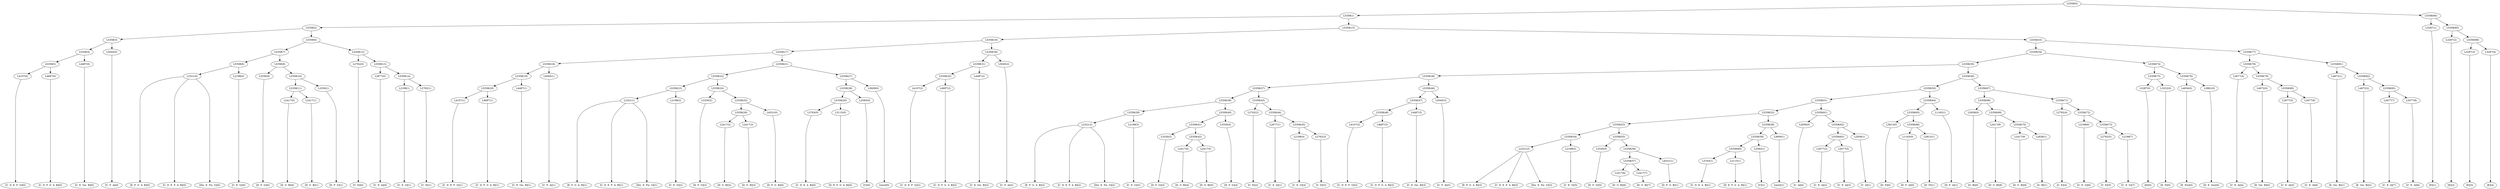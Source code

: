 digraph sample{
"L4107(0)"->"[C  D  E  F  G](0)"
"L4697(0)"->"[C  D  F  G  A  B](0)"
"L5358(5)"->"L4107(0)"
"L5358(5)"->"L4697(0)"
"L4487(0)"->"[C  E  Gis  B](0)"
"L5358(4)"->"L5358(5)"
"L5358(4)"->"L4487(0)"
"L5045(0)"->"[C  F  A](0)"
"L5358(3)"->"L5358(4)"
"L5358(3)"->"L5045(0)"
"L2321(0)"->"[E  F  G  A  B](0)"
"L2321(0)"->"[C  D  E  F  A  B](0)"
"L2321(0)"->"[Dis  E  Fis  G](0)"
"L2198(0)"->"[C  E  G](0)"
"L5358(8)"->"L2321(0)"
"L5358(8)"->"L2198(0)"
"L3330(0)"->"[D  F  G](0)"
"L2417(0)"->"[D  G  B](0)"
"L2417(1)"->"[D  G  B](1)"
"L5358(11)"->"L2417(0)"
"L5358(11)"->"L2417(1)"
"L3330(1)"->"[D  F  G](1)"
"L5358(10)"->"L5358(11)"
"L5358(10)"->"L3330(1)"
"L5358(9)"->"L3330(0)"
"L5358(9)"->"L5358(10)"
"L5358(7)"->"L5358(8)"
"L5358(7)"->"L5358(9)"
"L2762(0)"->"[C  E](0)"
"L2677(0)"->"[C  E  A](0)"
"L2198(1)"->"[C  E  G](1)"
"L2762(1)"->"[C  E](1)"
"L5358(14)"->"L2198(1)"
"L5358(14)"->"L2762(1)"
"L5358(13)"->"L2677(0)"
"L5358(13)"->"L5358(14)"
"L5358(12)"->"L2762(0)"
"L5358(12)"->"L5358(13)"
"L5358(6)"->"L5358(7)"
"L5358(6)"->"L5358(12)"
"L5358(2)"->"L5358(3)"
"L5358(2)"->"L5358(6)"
"L4107(1)"->"[C  D  E  F  G](1)"
"L4697(1)"->"[C  D  F  G  A  B](1)"
"L5358(20)"->"L4107(1)"
"L5358(20)"->"L4697(1)"
"L4487(1)"->"[C  E  Gis  B](1)"
"L5358(19)"->"L5358(20)"
"L5358(19)"->"L4487(1)"
"L5045(1)"->"[C  F  A](1)"
"L5358(18)"->"L5358(19)"
"L5358(18)"->"L5045(1)"
"L2321(1)"->"[E  F  G  A  B](1)"
"L2321(1)"->"[C  D  E  F  A  B](1)"
"L2321(1)"->"[Dis  E  Fis  G](1)"
"L2198(2)"->"[C  E  G](2)"
"L5358(23)"->"L2321(1)"
"L5358(23)"->"L2198(2)"
"L3330(2)"->"[D  F  G](2)"
"L2417(2)"->"[D  G  B](2)"
"L2417(3)"->"[D  G  B](3)"
"L5358(26)"->"L2417(2)"
"L5358(26)"->"L2417(3)"
"L4531(0)"->"[D  F  G  B](0)"
"L5358(25)"->"L5358(26)"
"L5358(25)"->"L4531(0)"
"L5358(24)"->"L3330(2)"
"L5358(24)"->"L5358(25)"
"L5358(22)"->"L5358(23)"
"L5358(22)"->"L5358(24)"
"L3763(0)"->"[C  D  E  A  B](0)"
"L3115(0)"->"[D  E  F  G  A  B](0)"
"L5358(29)"->"L3763(0)"
"L5358(29)"->"L3115(0)"
"L2583(0)"->"[C](0)"
"L5358(28)"->"L5358(29)"
"L5358(28)"->"L2583(0)"
"L3609(0)"->"[rest](0)"
"L5358(27)"->"L5358(28)"
"L5358(27)"->"L3609(0)"
"L5358(21)"->"L5358(22)"
"L5358(21)"->"L5358(27)"
"L5358(17)"->"L5358(18)"
"L5358(17)"->"L5358(21)"
"L4107(2)"->"[C  D  E  F  G](2)"
"L4697(2)"->"[C  D  F  G  A  B](2)"
"L5358(32)"->"L4107(2)"
"L5358(32)"->"L4697(2)"
"L4487(2)"->"[C  E  Gis  B](2)"
"L5358(31)"->"L5358(32)"
"L5358(31)"->"L4487(2)"
"L5045(2)"->"[C  F  A](2)"
"L5358(30)"->"L5358(31)"
"L5358(30)"->"L5045(2)"
"L5358(16)"->"L5358(17)"
"L5358(16)"->"L5358(30)"
"L2321(2)"->"[E  F  G  A  B](2)"
"L2321(2)"->"[C  D  E  F  A  B](2)"
"L2321(2)"->"[Dis  E  Fis  G](2)"
"L2198(3)"->"[C  E  G](3)"
"L5358(39)"->"L2321(2)"
"L5358(39)"->"L2198(3)"
"L3330(3)"->"[D  F  G](3)"
"L2417(4)"->"[D  G  B](4)"
"L2417(5)"->"[D  G  B](5)"
"L5358(42)"->"L2417(4)"
"L5358(42)"->"L2417(5)"
"L5358(41)"->"L3330(3)"
"L5358(41)"->"L5358(42)"
"L3330(4)"->"[D  F  G](4)"
"L5358(40)"->"L5358(41)"
"L5358(40)"->"L3330(4)"
"L5358(38)"->"L5358(39)"
"L5358(38)"->"L5358(40)"
"L2762(2)"->"[C  E](2)"
"L2677(1)"->"[C  E  A](1)"
"L2198(4)"->"[C  E  G](4)"
"L2762(3)"->"[C  E](3)"
"L5358(45)"->"L2198(4)"
"L5358(45)"->"L2762(3)"
"L5358(44)"->"L2677(1)"
"L5358(44)"->"L5358(45)"
"L5358(43)"->"L2762(2)"
"L5358(43)"->"L5358(44)"
"L5358(37)"->"L5358(38)"
"L5358(37)"->"L5358(43)"
"L4107(3)"->"[C  D  E  F  G](3)"
"L4697(3)"->"[C  D  F  G  A  B](3)"
"L5358(48)"->"L4107(3)"
"L5358(48)"->"L4697(3)"
"L4487(3)"->"[C  E  Gis  B](3)"
"L5358(47)"->"L5358(48)"
"L5358(47)"->"L4487(3)"
"L5045(3)"->"[C  F  A](3)"
"L5358(46)"->"L5358(47)"
"L5358(46)"->"L5045(3)"
"L5358(36)"->"L5358(37)"
"L5358(36)"->"L5358(46)"
"L2321(3)"->"[E  F  G  A  B](3)"
"L2321(3)"->"[C  D  E  F  A  B](3)"
"L2321(3)"->"[Dis  E  Fis  G](3)"
"L2198(5)"->"[C  E  G](5)"
"L5358(54)"->"L2321(3)"
"L5358(54)"->"L2198(5)"
"L3330(5)"->"[D  F  G](5)"
"L2417(6)"->"[D  G  B](6)"
"L2417(7)"->"[D  G  B](7)"
"L5358(57)"->"L2417(6)"
"L5358(57)"->"L2417(7)"
"L4531(1)"->"[D  F  G  B](1)"
"L5358(56)"->"L5358(57)"
"L5358(56)"->"L4531(1)"
"L5358(55)"->"L3330(5)"
"L5358(55)"->"L5358(56)"
"L5358(53)"->"L5358(54)"
"L5358(53)"->"L5358(55)"
"L3763(1)"->"[C  D  E  A  B](1)"
"L3115(1)"->"[D  E  F  G  A  B](1)"
"L5358(60)"->"L3763(1)"
"L5358(60)"->"L3115(1)"
"L2583(1)"->"[C](1)"
"L5358(59)"->"L5358(60)"
"L5358(59)"->"L2583(1)"
"L3609(1)"->"[rest](1)"
"L5358(58)"->"L5358(59)"
"L5358(58)"->"L3609(1)"
"L5358(52)"->"L5358(53)"
"L5358(52)"->"L5358(58)"
"L2056(0)"->"[C  A](0)"
"L2677(2)"->"[C  E  A](2)"
"L2677(3)"->"[C  E  A](3)"
"L5358(63)"->"L2677(2)"
"L5358(63)"->"L2677(3)"
"L2056(1)"->"[C  A](1)"
"L5358(62)"->"L5358(63)"
"L5358(62)"->"L2056(1)"
"L5358(61)"->"L2056(0)"
"L5358(61)"->"L5358(62)"
"L5358(51)"->"L5358(52)"
"L5358(51)"->"L5358(61)"
"L3813(0)"->"[D  F](0)"
"L1163(0)"->"[D  F  A](0)"
"L3813(1)"->"[D  F](1)"
"L5358(66)"->"L1163(0)"
"L5358(66)"->"L3813(1)"
"L5358(65)"->"L3813(0)"
"L5358(65)"->"L5358(66)"
"L1163(1)"->"[D  F  A](1)"
"L5358(64)"->"L5358(65)"
"L5358(64)"->"L1163(1)"
"L5358(50)"->"L5358(51)"
"L5358(50)"->"L5358(64)"
"L2638(0)"->"[G  B](0)"
"L2417(8)"->"[D  G  B](8)"
"L2417(9)"->"[D  G  B](9)"
"L2638(1)"->"[G  B](1)"
"L5358(70)"->"L2417(9)"
"L5358(70)"->"L2638(1)"
"L5358(69)"->"L2417(8)"
"L5358(69)"->"L5358(70)"
"L5358(68)"->"L2638(0)"
"L5358(68)"->"L5358(69)"
"L2762(4)"->"[C  E](4)"
"L2198(6)"->"[C  E  G](6)"
"L2762(5)"->"[C  E](5)"
"L2198(7)"->"[C  E  G](7)"
"L5358(73)"->"L2762(5)"
"L5358(73)"->"L2198(7)"
"L5358(72)"->"L2198(6)"
"L5358(72)"->"L5358(73)"
"L5358(71)"->"L2762(4)"
"L5358(71)"->"L5358(72)"
"L5358(67)"->"L5358(68)"
"L5358(67)"->"L5358(71)"
"L5358(49)"->"L5358(50)"
"L5358(49)"->"L5358(67)"
"L5358(35)"->"L5358(36)"
"L5358(35)"->"L5358(49)"
"L3287(0)"->"[E](0)"
"L3222(0)"->"[E  F](0)"
"L5358(75)"->"L3287(0)"
"L5358(75)"->"L3222(0)"
"L4834(0)"->"[E  Fis](0)"
"L3881(0)"->"[D  E  Gis](0)"
"L5358(76)"->"L4834(0)"
"L5358(76)"->"L3881(0)"
"L5358(74)"->"L5358(75)"
"L5358(74)"->"L5358(76)"
"L5358(34)"->"L5358(35)"
"L5358(34)"->"L5358(74)"
"L2677(4)"->"[C  E  A](4)"
"L4672(0)"->"[E  Gis  B](0)"
"L2677(5)"->"[C  E  A](5)"
"L2677(6)"->"[C  E  A](6)"
"L5358(80)"->"L2677(5)"
"L5358(80)"->"L2677(6)"
"L5358(79)"->"L4672(0)"
"L5358(79)"->"L5358(80)"
"L5358(78)"->"L2677(4)"
"L5358(78)"->"L5358(79)"
"L4672(1)"->"[E  Gis  B](1)"
"L4672(2)"->"[E  Gis  B](2)"
"L2677(7)"->"[C  E  A](7)"
"L2677(8)"->"[C  E  A](8)"
"L5358(83)"->"L2677(7)"
"L5358(83)"->"L2677(8)"
"L5358(82)"->"L4672(2)"
"L5358(82)"->"L5358(83)"
"L5358(81)"->"L4672(1)"
"L5358(81)"->"L5358(82)"
"L5358(77)"->"L5358(78)"
"L5358(77)"->"L5358(81)"
"L5358(33)"->"L5358(34)"
"L5358(33)"->"L5358(77)"
"L5358(15)"->"L5358(16)"
"L5358(15)"->"L5358(33)"
"L5358(1)"->"L5358(2)"
"L5358(1)"->"L5358(15)"
"L3287(1)"->"[E](1)"
"L3287(2)"->"[E](2)"
"L3287(3)"->"[E](3)"
"L3287(4)"->"[E](4)"
"L5358(86)"->"L3287(3)"
"L5358(86)"->"L3287(4)"
"L5358(85)"->"L3287(2)"
"L5358(85)"->"L5358(86)"
"L5358(84)"->"L3287(1)"
"L5358(84)"->"L5358(85)"
"L5358(0)"->"L5358(1)"
"L5358(0)"->"L5358(84)"
{rank = min; "L5358(0)"}
{rank = same; "L5358(1)"; "L5358(84)";}
{rank = same; "L5358(2)"; "L5358(15)"; "L3287(1)"; "L5358(85)";}
{rank = same; "L5358(3)"; "L5358(6)"; "L5358(16)"; "L5358(33)"; "L3287(2)"; "L5358(86)";}
{rank = same; "L5358(4)"; "L5045(0)"; "L5358(7)"; "L5358(12)"; "L5358(17)"; "L5358(30)"; "L5358(34)"; "L5358(77)"; "L3287(3)"; "L3287(4)";}
{rank = same; "L5358(5)"; "L4487(0)"; "L5358(8)"; "L5358(9)"; "L2762(0)"; "L5358(13)"; "L5358(18)"; "L5358(21)"; "L5358(31)"; "L5045(2)"; "L5358(35)"; "L5358(74)"; "L5358(78)"; "L5358(81)";}
{rank = same; "L4107(0)"; "L4697(0)"; "L2321(0)"; "L2198(0)"; "L3330(0)"; "L5358(10)"; "L2677(0)"; "L5358(14)"; "L5358(19)"; "L5045(1)"; "L5358(22)"; "L5358(27)"; "L5358(32)"; "L4487(2)"; "L5358(36)"; "L5358(49)"; "L5358(75)"; "L5358(76)"; "L2677(4)"; "L5358(79)"; "L4672(1)"; "L5358(82)";}
{rank = same; "L5358(11)"; "L3330(1)"; "L2198(1)"; "L2762(1)"; "L5358(20)"; "L4487(1)"; "L5358(23)"; "L5358(24)"; "L5358(28)"; "L3609(0)"; "L4107(2)"; "L4697(2)"; "L5358(37)"; "L5358(46)"; "L5358(50)"; "L5358(67)"; "L3287(0)"; "L3222(0)"; "L4834(0)"; "L3881(0)"; "L4672(0)"; "L5358(80)"; "L4672(2)"; "L5358(83)";}
{rank = same; "L2417(0)"; "L2417(1)"; "L4107(1)"; "L4697(1)"; "L2321(1)"; "L2198(2)"; "L3330(2)"; "L5358(25)"; "L5358(29)"; "L2583(0)"; "L5358(38)"; "L5358(43)"; "L5358(47)"; "L5045(3)"; "L5358(51)"; "L5358(64)"; "L5358(68)"; "L5358(71)"; "L2677(5)"; "L2677(6)"; "L2677(7)"; "L2677(8)";}
{rank = same; "L5358(26)"; "L4531(0)"; "L3763(0)"; "L3115(0)"; "L5358(39)"; "L5358(40)"; "L2762(2)"; "L5358(44)"; "L5358(48)"; "L4487(3)"; "L5358(52)"; "L5358(61)"; "L5358(65)"; "L1163(1)"; "L2638(0)"; "L5358(69)"; "L2762(4)"; "L5358(72)";}
{rank = same; "L2417(2)"; "L2417(3)"; "L2321(2)"; "L2198(3)"; "L5358(41)"; "L3330(4)"; "L2677(1)"; "L5358(45)"; "L4107(3)"; "L4697(3)"; "L5358(53)"; "L5358(58)"; "L2056(0)"; "L5358(62)"; "L3813(0)"; "L5358(66)"; "L2417(8)"; "L5358(70)"; "L2198(6)"; "L5358(73)";}
{rank = same; "L3330(3)"; "L5358(42)"; "L2198(4)"; "L2762(3)"; "L5358(54)"; "L5358(55)"; "L5358(59)"; "L3609(1)"; "L5358(63)"; "L2056(1)"; "L1163(0)"; "L3813(1)"; "L2417(9)"; "L2638(1)"; "L2762(5)"; "L2198(7)";}
{rank = same; "L2417(4)"; "L2417(5)"; "L2321(3)"; "L2198(5)"; "L3330(5)"; "L5358(56)"; "L5358(60)"; "L2583(1)"; "L2677(2)"; "L2677(3)";}
{rank = same; "L5358(57)"; "L4531(1)"; "L3763(1)"; "L3115(1)";}
{rank = same; "L2417(6)"; "L2417(7)";}
{rank = max; "[C  A](0)"; "[C  A](1)"; "[C  D  E  A  B](0)"; "[C  D  E  A  B](1)"; "[C  D  E  F  A  B](0)"; "[C  D  E  F  A  B](1)"; "[C  D  E  F  A  B](2)"; "[C  D  E  F  A  B](3)"; "[C  D  E  F  G](0)"; "[C  D  E  F  G](1)"; "[C  D  E  F  G](2)"; "[C  D  E  F  G](3)"; "[C  D  F  G  A  B](0)"; "[C  D  F  G  A  B](1)"; "[C  D  F  G  A  B](2)"; "[C  D  F  G  A  B](3)"; "[C  E  A](0)"; "[C  E  A](1)"; "[C  E  A](2)"; "[C  E  A](3)"; "[C  E  A](4)"; "[C  E  A](5)"; "[C  E  A](6)"; "[C  E  A](7)"; "[C  E  A](8)"; "[C  E  G](0)"; "[C  E  G](1)"; "[C  E  G](2)"; "[C  E  G](3)"; "[C  E  G](4)"; "[C  E  G](5)"; "[C  E  G](6)"; "[C  E  G](7)"; "[C  E  Gis  B](0)"; "[C  E  Gis  B](1)"; "[C  E  Gis  B](2)"; "[C  E  Gis  B](3)"; "[C  E](0)"; "[C  E](1)"; "[C  E](2)"; "[C  E](3)"; "[C  E](4)"; "[C  E](5)"; "[C  F  A](0)"; "[C  F  A](1)"; "[C  F  A](2)"; "[C  F  A](3)"; "[C](0)"; "[C](1)"; "[D  E  F  G  A  B](0)"; "[D  E  F  G  A  B](1)"; "[D  E  Gis](0)"; "[D  F  A](0)"; "[D  F  A](1)"; "[D  F  G  B](0)"; "[D  F  G  B](1)"; "[D  F  G](0)"; "[D  F  G](1)"; "[D  F  G](2)"; "[D  F  G](3)"; "[D  F  G](4)"; "[D  F  G](5)"; "[D  F](0)"; "[D  F](1)"; "[D  G  B](0)"; "[D  G  B](1)"; "[D  G  B](2)"; "[D  G  B](3)"; "[D  G  B](4)"; "[D  G  B](5)"; "[D  G  B](6)"; "[D  G  B](7)"; "[D  G  B](8)"; "[D  G  B](9)"; "[Dis  E  Fis  G](0)"; "[Dis  E  Fis  G](1)"; "[Dis  E  Fis  G](2)"; "[Dis  E  Fis  G](3)"; "[E  F  G  A  B](0)"; "[E  F  G  A  B](1)"; "[E  F  G  A  B](2)"; "[E  F  G  A  B](3)"; "[E  F](0)"; "[E  Fis](0)"; "[E  Gis  B](0)"; "[E  Gis  B](1)"; "[E  Gis  B](2)"; "[E](0)"; "[E](1)"; "[E](2)"; "[E](3)"; "[E](4)"; "[G  B](0)"; "[G  B](1)"; "[rest](0)"; "[rest](1)";}
}